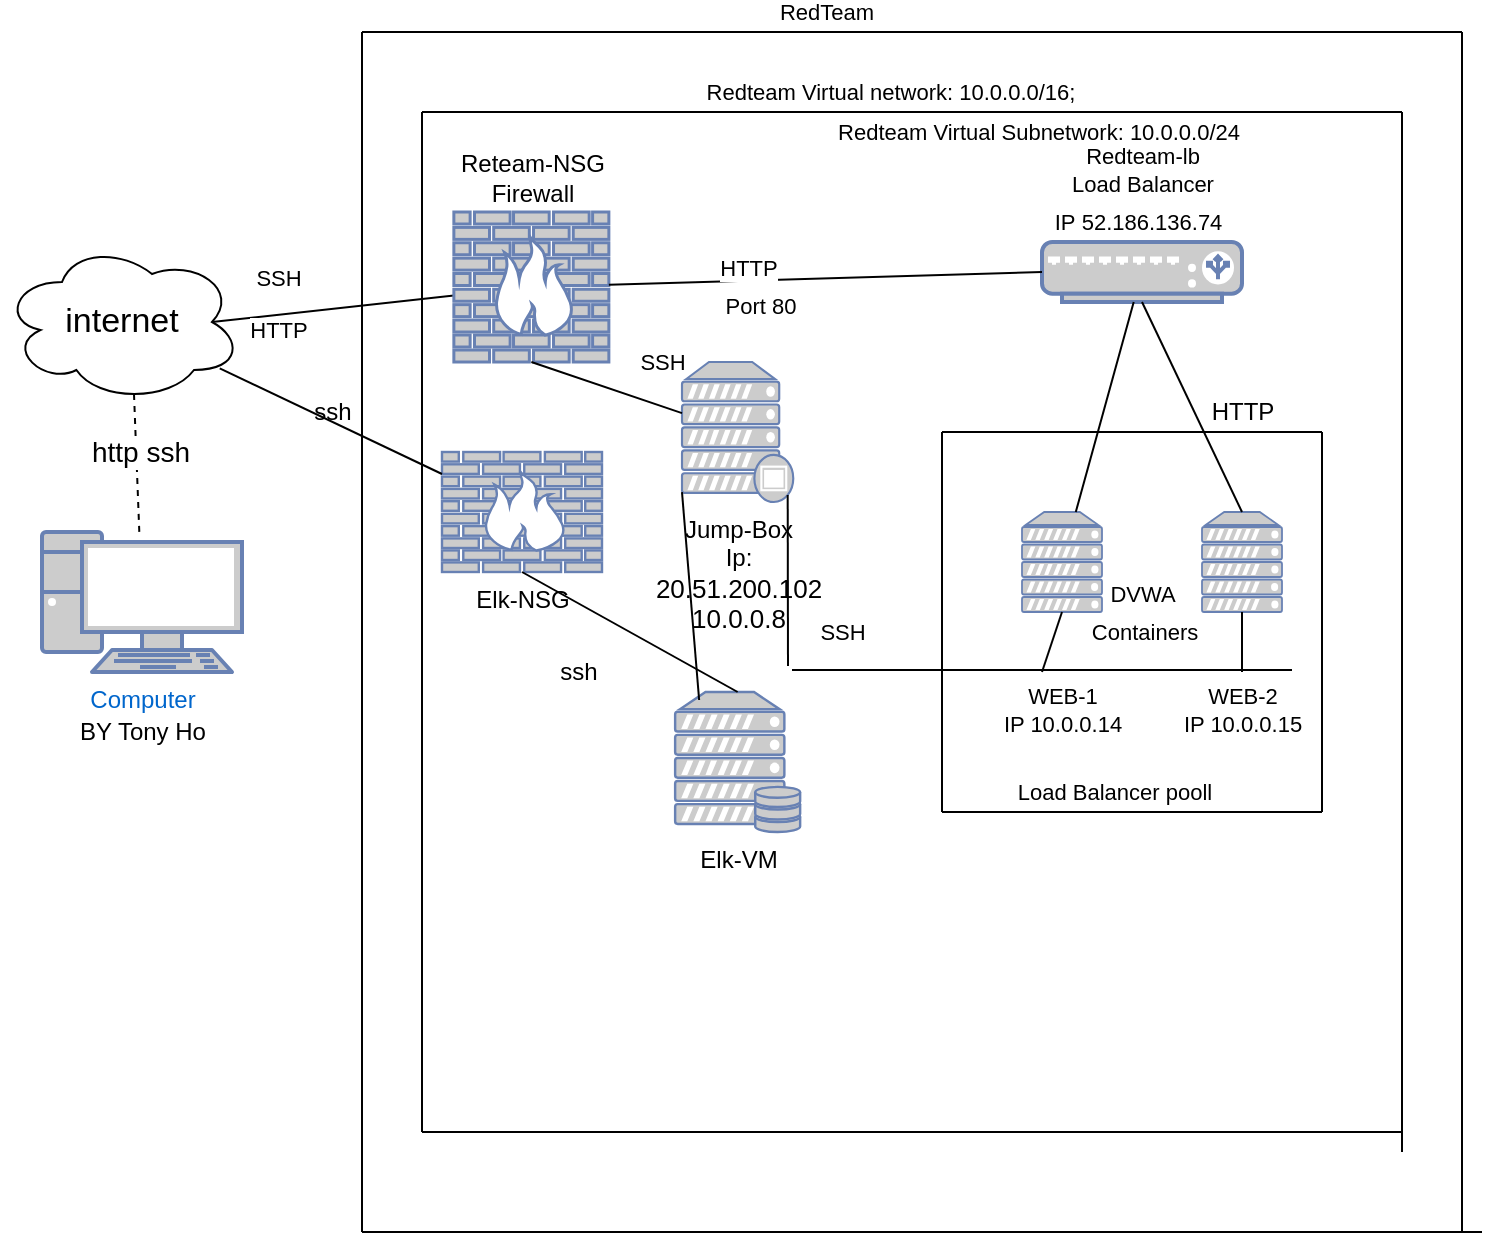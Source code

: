 <mxfile version="13.10.0" type="google"><diagram id="_ZYc2qwKjupE8RdXlFUW" name="Page-1"><mxGraphModel dx="1422" dy="762" grid="1" gridSize="10" guides="1" tooltips="1" connect="1" arrows="1" fold="1" page="1" pageScale="1" pageWidth="850" pageHeight="1100" math="0" shadow="0"><root><mxCell id="0"/><mxCell id="1" parent="0"/><mxCell id="2mCSPAkWN4CXyQJTwFnu-2" value="&lt;font style=&quot;font-size: 17px&quot;&gt;internet&lt;/font&gt;" style="ellipse;shape=cloud;whiteSpace=wrap;html=1;" parent="1" vertex="1"><mxGeometry x="20" y="145" width="120" height="80" as="geometry"/></mxCell><mxCell id="2mCSPAkWN4CXyQJTwFnu-3" value="&lt;font style=&quot;font-size: 14px&quot;&gt;http ssh&lt;/font&gt;" style="endArrow=none;dashed=1;html=1;exitX=0.55;exitY=0.95;exitDx=0;exitDy=0;exitPerimeter=0;" parent="1" source="2mCSPAkWN4CXyQJTwFnu-2" target="WqseItqUHMbcYt5sqTxY-11" edge="1"><mxGeometry x="-0.158" y="2" width="50" height="50" relative="1" as="geometry"><mxPoint x="400" y="420" as="sourcePoint"/><mxPoint x="75" y="290" as="targetPoint"/><mxPoint as="offset"/></mxGeometry></mxCell><mxCell id="2mCSPAkWN4CXyQJTwFnu-6" value="" style="endArrow=none;html=1;" parent="1" edge="1"><mxGeometry width="50" height="50" relative="1" as="geometry"><mxPoint x="200" y="640" as="sourcePoint"/><mxPoint x="200" y="40" as="targetPoint"/></mxGeometry></mxCell><mxCell id="2mCSPAkWN4CXyQJTwFnu-8" value="" style="endArrow=none;html=1;" parent="1" edge="1"><mxGeometry width="50" height="50" relative="1" as="geometry"><mxPoint x="200" y="640" as="sourcePoint"/><mxPoint x="760" y="640" as="targetPoint"/></mxGeometry></mxCell><mxCell id="2mCSPAkWN4CXyQJTwFnu-10" value="" style="endArrow=none;html=1;" parent="1" edge="1"><mxGeometry width="50" height="50" relative="1" as="geometry"><mxPoint x="750" y="640" as="sourcePoint"/><mxPoint x="750" y="40" as="targetPoint"/></mxGeometry></mxCell><mxCell id="2mCSPAkWN4CXyQJTwFnu-11" value="" style="endArrow=none;html=1;" parent="1" edge="1"><mxGeometry width="50" height="50" relative="1" as="geometry"><mxPoint x="200" y="40" as="sourcePoint"/><mxPoint x="750" y="40" as="targetPoint"/></mxGeometry></mxCell><mxCell id="2mCSPAkWN4CXyQJTwFnu-12" value="RedTeam" style="edgeLabel;html=1;align=center;verticalAlign=middle;resizable=0;points=[];" parent="2mCSPAkWN4CXyQJTwFnu-11" vertex="1" connectable="0"><mxGeometry x="-0.159" y="-3" relative="1" as="geometry"><mxPoint y="-13" as="offset"/></mxGeometry></mxCell><mxCell id="WqseItqUHMbcYt5sqTxY-1" value="" style="endArrow=none;html=1;entryX=0.875;entryY=0.5;entryDx=0;entryDy=0;entryPerimeter=0;" parent="1" source="WqseItqUHMbcYt5sqTxY-12" target="2mCSPAkWN4CXyQJTwFnu-2" edge="1"><mxGeometry width="50" height="50" relative="1" as="geometry"><mxPoint x="277.024" y="126.02" as="sourcePoint"/><mxPoint x="450" y="370" as="targetPoint"/></mxGeometry></mxCell><mxCell id="WqseItqUHMbcYt5sqTxY-2" value="SSH" style="edgeLabel;html=1;align=center;verticalAlign=middle;resizable=0;points=[];" parent="WqseItqUHMbcYt5sqTxY-1" vertex="1" connectable="0"><mxGeometry x="-0.166" y="-1" relative="1" as="geometry"><mxPoint x="-38.02" y="-14.0" as="offset"/></mxGeometry></mxCell><mxCell id="3Kkj8BTnIyKrK9ye7A9G-1" value="HTTP" style="edgeLabel;html=1;align=center;verticalAlign=middle;resizable=0;points=[];" parent="WqseItqUHMbcYt5sqTxY-1" vertex="1" connectable="0"><mxGeometry x="-0.424" y="1" relative="1" as="geometry"><mxPoint x="-53.99" y="12.64" as="offset"/></mxGeometry></mxCell><mxCell id="WqseItqUHMbcYt5sqTxY-11" value="Computer" style="fontColor=#0066CC;verticalAlign=top;verticalLabelPosition=bottom;labelPosition=center;align=center;html=1;outlineConnect=0;fillColor=#CCCCCC;strokeColor=#6881B3;gradientColor=none;gradientDirection=north;strokeWidth=2;shape=mxgraph.networks.pc;" parent="1" vertex="1"><mxGeometry x="40" y="290" width="100" height="70" as="geometry"/></mxCell><mxCell id="WqseItqUHMbcYt5sqTxY-12" value="&lt;font color=&quot;#000000&quot;&gt;Reteam-NSG&lt;br&gt;Firewall&lt;/font&gt;" style="fontColor=#0066CC;verticalAlign=bottom;verticalLabelPosition=top;labelPosition=center;align=center;html=1;outlineConnect=0;fillColor=#CCCCCC;strokeColor=#6881B3;gradientColor=none;gradientDirection=north;strokeWidth=2;shape=mxgraph.networks.firewall;horizontal=1;" parent="1" vertex="1"><mxGeometry x="245.93" y="130" width="77.5" height="75" as="geometry"/></mxCell><mxCell id="WqseItqUHMbcYt5sqTxY-16" value="&lt;font color=&quot;#000000&quot;&gt;Jump-Box&lt;br&gt;Ip:&lt;br&gt;&lt;span style=&quot;font-size: 13px ; background-color: rgb(255 , 255 , 255)&quot;&gt;20.51.200.102&lt;br&gt;&lt;/span&gt;&lt;span style=&quot;font-size: 13px ; background-color: rgb(255 , 255 , 255)&quot;&gt;10.0.0.8&lt;/span&gt;&lt;/font&gt;" style="fontColor=#0066CC;verticalAlign=top;verticalLabelPosition=bottom;labelPosition=center;align=center;html=1;outlineConnect=0;fillColor=#CCCCCC;strokeColor=#6881B3;gradientColor=none;gradientDirection=north;strokeWidth=2;shape=mxgraph.networks.proxy_server;" parent="1" vertex="1"><mxGeometry x="360" y="205" width="55.63" height="70" as="geometry"/></mxCell><mxCell id="WqseItqUHMbcYt5sqTxY-19" value="" style="endArrow=none;html=1;entryX=0.5;entryY=1;entryDx=0;entryDy=0;entryPerimeter=0;" parent="1" source="WqseItqUHMbcYt5sqTxY-16" target="WqseItqUHMbcYt5sqTxY-12" edge="1"><mxGeometry width="50" height="50" relative="1" as="geometry"><mxPoint x="400" y="400" as="sourcePoint"/><mxPoint x="450" y="350" as="targetPoint"/></mxGeometry></mxCell><mxCell id="WqseItqUHMbcYt5sqTxY-20" value="SSH" style="edgeLabel;html=1;align=center;verticalAlign=middle;resizable=0;points=[];" parent="WqseItqUHMbcYt5sqTxY-19" vertex="1" connectable="0"><mxGeometry x="0.546" y="-2" relative="1" as="geometry"><mxPoint x="47.12" y="-4.06" as="offset"/></mxGeometry></mxCell><mxCell id="WqseItqUHMbcYt5sqTxY-22" value="" style="fontColor=#0066CC;verticalAlign=top;verticalLabelPosition=bottom;labelPosition=center;align=center;html=1;outlineConnect=0;fillColor=#CCCCCC;strokeColor=#6881B3;gradientColor=none;gradientDirection=north;strokeWidth=2;shape=mxgraph.networks.server;" parent="1" vertex="1"><mxGeometry x="530" y="280" width="40" height="50" as="geometry"/></mxCell><mxCell id="WqseItqUHMbcYt5sqTxY-24" value="" style="fontColor=#0066CC;verticalAlign=top;verticalLabelPosition=bottom;labelPosition=center;align=center;html=1;outlineConnect=0;fillColor=#CCCCCC;strokeColor=#6881B3;gradientColor=none;gradientDirection=north;strokeWidth=2;shape=mxgraph.networks.server;" parent="1" vertex="1"><mxGeometry x="620" y="280" width="40" height="50" as="geometry"/></mxCell><mxCell id="WqseItqUHMbcYt5sqTxY-26" value="" style="endArrow=none;html=1;" parent="1" edge="1"><mxGeometry width="50" height="50" relative="1" as="geometry"><mxPoint x="490" y="430" as="sourcePoint"/><mxPoint x="490" y="240" as="targetPoint"/></mxGeometry></mxCell><mxCell id="WqseItqUHMbcYt5sqTxY-27" value="" style="endArrow=none;html=1;" parent="1" edge="1"><mxGeometry width="50" height="50" relative="1" as="geometry"><mxPoint x="490" y="430" as="sourcePoint"/><mxPoint x="680" y="430" as="targetPoint"/></mxGeometry></mxCell><mxCell id="WqseItqUHMbcYt5sqTxY-37" value="Load Balancer pooll" style="edgeLabel;html=1;align=center;verticalAlign=middle;resizable=0;points=[];" parent="WqseItqUHMbcYt5sqTxY-27" vertex="1" connectable="0"><mxGeometry x="-0.312" y="-3" relative="1" as="geometry"><mxPoint x="20" y="-13" as="offset"/></mxGeometry></mxCell><mxCell id="WqseItqUHMbcYt5sqTxY-28" value="" style="endArrow=none;html=1;" parent="1" edge="1"><mxGeometry width="50" height="50" relative="1" as="geometry"><mxPoint x="680" y="240" as="sourcePoint"/><mxPoint x="490" y="240" as="targetPoint"/></mxGeometry></mxCell><mxCell id="WqseItqUHMbcYt5sqTxY-29" value="" style="endArrow=none;html=1;" parent="1" edge="1"><mxGeometry width="50" height="50" relative="1" as="geometry"><mxPoint x="680" y="430" as="sourcePoint"/><mxPoint x="680" y="240" as="targetPoint"/></mxGeometry></mxCell><mxCell id="WqseItqUHMbcYt5sqTxY-30" value="" style="endArrow=none;html=1;entryX=0.5;entryY=1;entryDx=0;entryDy=0;entryPerimeter=0;" parent="1" target="WqseItqUHMbcYt5sqTxY-22" edge="1"><mxGeometry width="50" height="50" relative="1" as="geometry"><mxPoint x="540" y="360" as="sourcePoint"/><mxPoint x="450" y="350" as="targetPoint"/></mxGeometry></mxCell><mxCell id="WqseItqUHMbcYt5sqTxY-51" value="DVWA" style="edgeLabel;html=1;align=center;verticalAlign=middle;resizable=0;points=[];" parent="WqseItqUHMbcYt5sqTxY-30" vertex="1" connectable="0"><mxGeometry x="0.56" y="-2" relative="1" as="geometry"><mxPoint x="40.2" y="-16.92" as="offset"/></mxGeometry></mxCell><mxCell id="WqseItqUHMbcYt5sqTxY-31" value="&lt;font style=&quot;font-size: 11px&quot;&gt;&lt;font color=&quot;#000000&quot; style=&quot;font-size: 11px&quot;&gt;Redteam-lb&lt;br&gt;Load Balancer&lt;br&gt;IP&amp;nbsp;&lt;/font&gt;&lt;span style=&quot;color: rgb(0 , 0 , 0) ; font-family: &amp;#34;az_ea_font&amp;#34; , &amp;#34;segoe ui&amp;#34; , &amp;#34;az_font&amp;#34; , , , &amp;#34;blinkmacsystemfont&amp;#34; , &amp;#34;roboto&amp;#34; , &amp;#34;oxygen&amp;#34; , &amp;#34;ubuntu&amp;#34; , &amp;#34;cantarell&amp;#34; , &amp;#34;open sans&amp;#34; , &amp;#34;helvetica neue&amp;#34; , sans-serif ; background-color: rgb(255 , 255 , 255)&quot;&gt;52.186.136.74&lt;/span&gt;&lt;/font&gt;&lt;span style=&quot;color: rgb(0 , 0 , 0) ; font-family: &amp;#34;az_ea_font&amp;#34; , &amp;#34;segoe ui&amp;#34; , &amp;#34;az_font&amp;#34; , , , &amp;#34;blinkmacsystemfont&amp;#34; , &amp;#34;roboto&amp;#34; , &amp;#34;oxygen&amp;#34; , &amp;#34;ubuntu&amp;#34; , &amp;#34;cantarell&amp;#34; , &amp;#34;open sans&amp;#34; , &amp;#34;helvetica neue&amp;#34; , sans-serif ; font-size: 16px ; background-color: rgb(255 , 255 , 255)&quot;&gt;&amp;nbsp;&lt;/span&gt;&lt;font color=&quot;#000000&quot;&gt;&lt;br&gt;&lt;/font&gt;" style="fontColor=#0066CC;verticalAlign=bottom;verticalLabelPosition=top;labelPosition=center;align=center;html=1;outlineConnect=0;fillColor=#CCCCCC;strokeColor=#6881B3;gradientColor=none;gradientDirection=north;strokeWidth=2;shape=mxgraph.networks.load_balancer;" parent="1" vertex="1"><mxGeometry x="540" y="145" width="100" height="30" as="geometry"/></mxCell><mxCell id="WqseItqUHMbcYt5sqTxY-32" value="" style="endArrow=none;html=1;exitX=0.95;exitY=0.95;exitDx=0;exitDy=0;exitPerimeter=0;" parent="1" source="WqseItqUHMbcYt5sqTxY-16" edge="1"><mxGeometry width="50" height="50" relative="1" as="geometry"><mxPoint x="400" y="400" as="sourcePoint"/><mxPoint x="413" y="357" as="targetPoint"/></mxGeometry></mxCell><mxCell id="WqseItqUHMbcYt5sqTxY-40" value="SSH" style="edgeLabel;html=1;align=center;verticalAlign=middle;resizable=0;points=[];" parent="WqseItqUHMbcYt5sqTxY-32" vertex="1" connectable="0"><mxGeometry x="-0.295" y="1" relative="1" as="geometry"><mxPoint x="26.1" y="38.5" as="offset"/></mxGeometry></mxCell><mxCell id="WqseItqUHMbcYt5sqTxY-33" value="" style="endArrow=none;html=1;" parent="1" edge="1"><mxGeometry width="50" height="50" relative="1" as="geometry"><mxPoint x="415" y="359" as="sourcePoint"/><mxPoint x="665" y="359" as="targetPoint"/><Array as="points"><mxPoint x="465" y="359"/></Array></mxGeometry></mxCell><mxCell id="WqseItqUHMbcYt5sqTxY-38" value="WEB-1&lt;br&gt;IP 10.0.0.14" style="edgeLabel;html=1;align=center;verticalAlign=middle;resizable=0;points=[];" parent="WqseItqUHMbcYt5sqTxY-33" vertex="1" connectable="0"><mxGeometry x="-0.6" y="-4" relative="1" as="geometry"><mxPoint x="85" y="16" as="offset"/></mxGeometry></mxCell><mxCell id="WqseItqUHMbcYt5sqTxY-39" value="WEB-2&lt;br&gt;IP 10.0.0.15" style="edgeLabel;html=1;align=center;verticalAlign=middle;resizable=0;points=[];" parent="WqseItqUHMbcYt5sqTxY-33" vertex="1" connectable="0"><mxGeometry x="0.325" y="-2" relative="1" as="geometry"><mxPoint x="59" y="18" as="offset"/></mxGeometry></mxCell><mxCell id="WqseItqUHMbcYt5sqTxY-52" value="Containers" style="edgeLabel;html=1;align=center;verticalAlign=middle;resizable=0;points=[];" parent="WqseItqUHMbcYt5sqTxY-33" vertex="1" connectable="0"><mxGeometry x="0.756" y="-1" relative="1" as="geometry"><mxPoint x="-44" y="-20" as="offset"/></mxGeometry></mxCell><mxCell id="WqseItqUHMbcYt5sqTxY-34" value="" style="endArrow=none;html=1;entryX=0.5;entryY=1;entryDx=0;entryDy=0;entryPerimeter=0;" parent="1" target="WqseItqUHMbcYt5sqTxY-24" edge="1"><mxGeometry width="50" height="50" relative="1" as="geometry"><mxPoint x="640" y="360" as="sourcePoint"/><mxPoint x="450" y="350" as="targetPoint"/></mxGeometry></mxCell><mxCell id="WqseItqUHMbcYt5sqTxY-35" value="" style="endArrow=none;html=1;" parent="1" source="WqseItqUHMbcYt5sqTxY-22" target="WqseItqUHMbcYt5sqTxY-31" edge="1"><mxGeometry width="50" height="50" relative="1" as="geometry"><mxPoint x="400" y="400" as="sourcePoint"/><mxPoint x="450" y="350" as="targetPoint"/></mxGeometry></mxCell><mxCell id="WqseItqUHMbcYt5sqTxY-36" value="" style="endArrow=none;html=1;entryX=0.5;entryY=1;entryDx=0;entryDy=0;entryPerimeter=0;exitX=0.5;exitY=0;exitDx=0;exitDy=0;exitPerimeter=0;" parent="1" source="WqseItqUHMbcYt5sqTxY-24" target="WqseItqUHMbcYt5sqTxY-31" edge="1"><mxGeometry width="50" height="50" relative="1" as="geometry"><mxPoint x="400" y="400" as="sourcePoint"/><mxPoint x="450" y="350" as="targetPoint"/></mxGeometry></mxCell><mxCell id="WqseItqUHMbcYt5sqTxY-42" value="" style="endArrow=none;html=1;entryX=0;entryY=0.5;entryDx=0;entryDy=0;entryPerimeter=0;" parent="1" source="WqseItqUHMbcYt5sqTxY-12" target="WqseItqUHMbcYt5sqTxY-31" edge="1"><mxGeometry width="50" height="50" relative="1" as="geometry"><mxPoint x="400" y="380" as="sourcePoint"/><mxPoint x="450" y="330" as="targetPoint"/></mxGeometry></mxCell><mxCell id="WqseItqUHMbcYt5sqTxY-43" value="Port 80" style="edgeLabel;html=1;align=center;verticalAlign=middle;resizable=0;points=[];" parent="WqseItqUHMbcYt5sqTxY-42" vertex="1" connectable="0"><mxGeometry x="-0.468" y="-3" relative="1" as="geometry"><mxPoint x="17.5" y="9.5" as="offset"/></mxGeometry></mxCell><mxCell id="WqseItqUHMbcYt5sqTxY-44" value="HTTP" style="edgeLabel;html=1;align=center;verticalAlign=middle;resizable=0;points=[];" parent="WqseItqUHMbcYt5sqTxY-42" vertex="1" connectable="0"><mxGeometry x="-0.536" y="1" relative="1" as="geometry"><mxPoint x="18.5" y="-6.5" as="offset"/></mxGeometry></mxCell><mxCell id="WqseItqUHMbcYt5sqTxY-45" value="" style="endArrow=none;html=1;" parent="1" edge="1"><mxGeometry width="50" height="50" relative="1" as="geometry"><mxPoint x="230" y="590" as="sourcePoint"/><mxPoint x="230" y="80" as="targetPoint"/></mxGeometry></mxCell><mxCell id="WqseItqUHMbcYt5sqTxY-46" value="" style="endArrow=none;html=1;" parent="1" edge="1"><mxGeometry width="50" height="50" relative="1" as="geometry"><mxPoint x="720" y="80" as="sourcePoint"/><mxPoint x="720" y="600" as="targetPoint"/></mxGeometry></mxCell><mxCell id="WqseItqUHMbcYt5sqTxY-47" value="" style="endArrow=none;html=1;" parent="1" edge="1"><mxGeometry width="50" height="50" relative="1" as="geometry"><mxPoint x="230" y="590" as="sourcePoint"/><mxPoint x="720" y="590" as="targetPoint"/></mxGeometry></mxCell><mxCell id="WqseItqUHMbcYt5sqTxY-48" value="" style="endArrow=none;html=1;" parent="1" edge="1"><mxGeometry width="50" height="50" relative="1" as="geometry"><mxPoint x="230" y="80" as="sourcePoint"/><mxPoint x="720" y="80" as="targetPoint"/></mxGeometry></mxCell><mxCell id="WqseItqUHMbcYt5sqTxY-49" value="Redteam Virtual network: 10.0.0.0/16;" style="edgeLabel;html=1;align=center;verticalAlign=middle;resizable=0;points=[];" parent="WqseItqUHMbcYt5sqTxY-48" vertex="1" connectable="0"><mxGeometry x="-0.073" y="-2" relative="1" as="geometry"><mxPoint x="7" y="-12" as="offset"/></mxGeometry></mxCell><mxCell id="WqseItqUHMbcYt5sqTxY-50" value="Redteam Virtual Subnetwork: 10.0.0.0/24" style="edgeLabel;html=1;align=center;verticalAlign=middle;resizable=0;points=[];" parent="WqseItqUHMbcYt5sqTxY-48" vertex="1" connectable="0"><mxGeometry x="0.842" y="2" relative="1" as="geometry"><mxPoint x="-144" y="12" as="offset"/></mxGeometry></mxCell><mxCell id="WqseItqUHMbcYt5sqTxY-53" value="BY Tony Ho" style="text;html=1;align=center;verticalAlign=middle;resizable=0;points=[];autosize=1;" parent="1" vertex="1"><mxGeometry x="50" y="380" width="80" height="20" as="geometry"/></mxCell><mxCell id="3Kkj8BTnIyKrK9ye7A9G-2" value="HTTP" style="text;html=1;align=center;verticalAlign=middle;resizable=0;points=[];autosize=1;" parent="1" vertex="1"><mxGeometry x="615" y="220" width="50" height="20" as="geometry"/></mxCell><mxCell id="q8IhopZkGEMFt1K4UHbk-1" value="&lt;font color=&quot;#000000&quot;&gt;Elk-VM&lt;/font&gt;" style="fontColor=#0066CC;verticalAlign=top;verticalLabelPosition=bottom;labelPosition=center;align=center;html=1;outlineConnect=0;fillColor=#CCCCCC;strokeColor=#6881B3;gradientColor=none;gradientDirection=north;strokeWidth=2;shape=mxgraph.networks.server_storage;" parent="1" vertex="1"><mxGeometry x="356.57" y="370" width="62.5" height="70" as="geometry"/></mxCell><mxCell id="q8IhopZkGEMFt1K4UHbk-3" value="&lt;font color=&quot;#000000&quot;&gt;Elk-NSG&lt;/font&gt;" style="fontColor=#0066CC;verticalAlign=top;verticalLabelPosition=bottom;labelPosition=center;align=center;html=1;outlineConnect=0;fillColor=#CCCCCC;strokeColor=#6881B3;gradientColor=none;gradientDirection=north;strokeWidth=2;shape=mxgraph.networks.firewall;" parent="1" vertex="1"><mxGeometry x="240" y="250" width="80" height="60" as="geometry"/></mxCell><mxCell id="q8IhopZkGEMFt1K4UHbk-6" value="ssh" style="text;html=1;align=center;verticalAlign=middle;resizable=0;points=[];autosize=1;" parent="1" vertex="1"><mxGeometry x="293.43" y="350" width="30" height="20" as="geometry"/></mxCell><mxCell id="q8IhopZkGEMFt1K4UHbk-7" value="" style="endArrow=none;html=1;entryX=0.5;entryY=1;entryDx=0;entryDy=0;entryPerimeter=0;exitX=0.5;exitY=0;exitDx=0;exitDy=0;exitPerimeter=0;" parent="1" source="q8IhopZkGEMFt1K4UHbk-1" target="q8IhopZkGEMFt1K4UHbk-3" edge="1"><mxGeometry width="50" height="50" relative="1" as="geometry"><mxPoint x="400" y="390" as="sourcePoint"/><mxPoint x="450" y="340" as="targetPoint"/></mxGeometry></mxCell><mxCell id="q8IhopZkGEMFt1K4UHbk-8" value="" style="endArrow=none;html=1;entryX=0;entryY=0.93;entryDx=0;entryDy=0;entryPerimeter=0;exitX=0.192;exitY=0.057;exitDx=0;exitDy=0;exitPerimeter=0;" parent="1" target="WqseItqUHMbcYt5sqTxY-16" edge="1" source="q8IhopZkGEMFt1K4UHbk-1"><mxGeometry width="50" height="50" relative="1" as="geometry"><mxPoint x="300" y="420" as="sourcePoint"/><mxPoint x="450" y="340" as="targetPoint"/></mxGeometry></mxCell><mxCell id="q8IhopZkGEMFt1K4UHbk-9" value="" style="endArrow=none;html=1;" parent="1" source="q8IhopZkGEMFt1K4UHbk-3" target="2mCSPAkWN4CXyQJTwFnu-2" edge="1"><mxGeometry width="50" height="50" relative="1" as="geometry"><mxPoint x="400" y="390" as="sourcePoint"/><mxPoint x="450" y="340" as="targetPoint"/></mxGeometry></mxCell><mxCell id="q8IhopZkGEMFt1K4UHbk-10" value="ssh" style="text;html=1;align=center;verticalAlign=middle;resizable=0;points=[];autosize=1;" parent="1" vertex="1"><mxGeometry x="170" y="220" width="30" height="20" as="geometry"/></mxCell></root></mxGraphModel></diagram></mxfile>